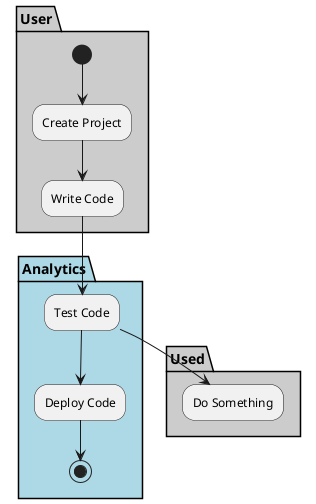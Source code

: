 @startuml

partition "Analytics" {

}

partition User  #cccccc {
  (*) --> "Create Project"
  --> "Write Code"
}

partition "Analytics" #lightblue {
  "Write Code" --> "Test Code"
  "Test Code" --> "Deploy Code"
  "Deploy Code" --> (*)
}

partition Used #cccccc {
  "Test Code" --> "Do Something"
}

@enduml

